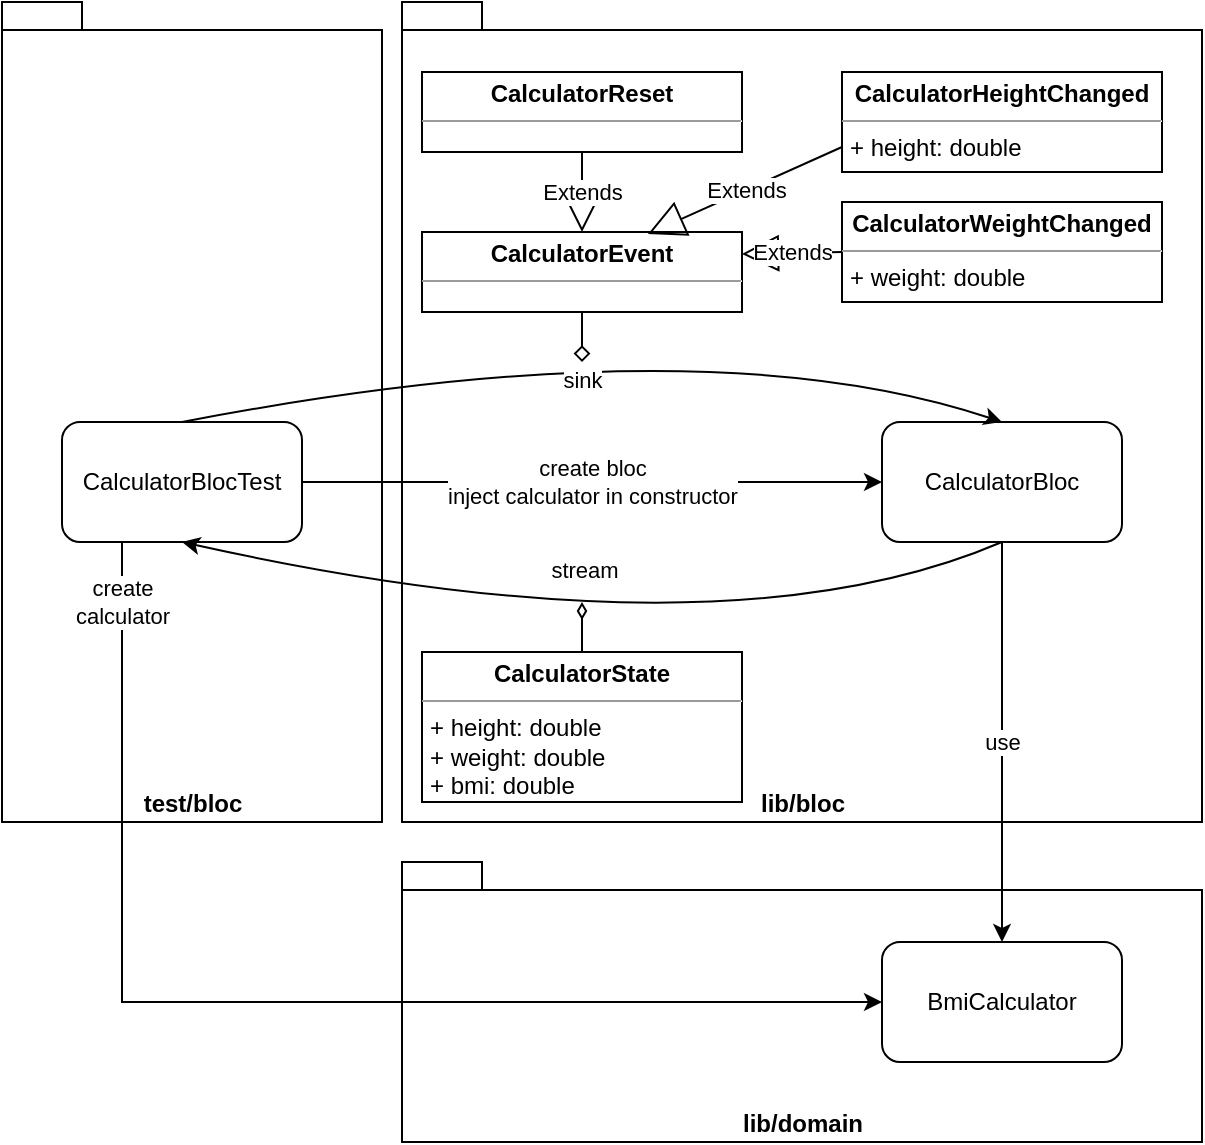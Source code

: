 <mxfile version="13.6.2" type="device"><diagram id="4DY9AL6dR4N06-fON3If" name="Page-1"><mxGraphModel dx="1092" dy="816" grid="1" gridSize="10" guides="1" tooltips="1" connect="1" arrows="1" fold="1" page="1" pageScale="1" pageWidth="827" pageHeight="1169" math="0" shadow="0"><root><mxCell id="0"/><mxCell id="1" parent="0"/><mxCell id="2VV2zqx4z_LPPeIK67AH-1" value="test/bloc" style="shape=folder;fontStyle=1;spacingTop=10;tabWidth=40;tabHeight=14;tabPosition=left;html=1;verticalAlign=bottom;" parent="1" vertex="1"><mxGeometry x="90" y="110" width="190" height="410" as="geometry"/></mxCell><mxCell id="8uSKSbnsuFyCZDpR5Abw-17" value="lib/bloc" style="shape=folder;fontStyle=1;spacingTop=10;tabWidth=40;tabHeight=14;tabPosition=left;html=1;verticalAlign=bottom;" parent="1" vertex="1"><mxGeometry x="290" y="110" width="400" height="410" as="geometry"/></mxCell><mxCell id="8uSKSbnsuFyCZDpR5Abw-12" value="lib/domain" style="shape=folder;fontStyle=1;spacingTop=10;tabWidth=40;tabHeight=14;tabPosition=left;html=1;verticalAlign=bottom;" parent="1" vertex="1"><mxGeometry x="290" y="540" width="400" height="140" as="geometry"/></mxCell><mxCell id="Jw9qtVLrlUUlPpUJhFE7-1" value="create bloc&lt;br&gt;inject calculator in constructor" style="edgeStyle=orthogonalEdgeStyle;rounded=0;orthogonalLoop=1;jettySize=auto;html=1;exitX=1;exitY=0.5;exitDx=0;exitDy=0;" edge="1" parent="1" source="8uSKSbnsuFyCZDpR5Abw-1" target="8uSKSbnsuFyCZDpR5Abw-2"><mxGeometry relative="1" as="geometry"/></mxCell><mxCell id="Jw9qtVLrlUUlPpUJhFE7-2" style="edgeStyle=orthogonalEdgeStyle;rounded=0;orthogonalLoop=1;jettySize=auto;html=1;exitX=0.25;exitY=1;exitDx=0;exitDy=0;entryX=0;entryY=0.5;entryDx=0;entryDy=0;" edge="1" parent="1" source="8uSKSbnsuFyCZDpR5Abw-1" target="8uSKSbnsuFyCZDpR5Abw-7"><mxGeometry relative="1" as="geometry"/></mxCell><mxCell id="Jw9qtVLrlUUlPpUJhFE7-3" value="create&lt;br&gt;calculator" style="edgeLabel;html=1;align=center;verticalAlign=middle;resizable=0;points=[];" vertex="1" connectable="0" parent="Jw9qtVLrlUUlPpUJhFE7-2"><mxGeometry x="0.236" y="-2" relative="1" as="geometry"><mxPoint x="-147" y="-202" as="offset"/></mxGeometry></mxCell><mxCell id="8uSKSbnsuFyCZDpR5Abw-1" value="CalculatorBlocTest" style="rounded=1;whiteSpace=wrap;html=1;" parent="1" vertex="1"><mxGeometry x="120" y="320" width="120" height="60" as="geometry"/></mxCell><mxCell id="8uSKSbnsuFyCZDpR5Abw-2" value="CalculatorBloc" style="rounded=1;whiteSpace=wrap;html=1;" parent="1" vertex="1"><mxGeometry x="530" y="320" width="120" height="60" as="geometry"/></mxCell><mxCell id="8uSKSbnsuFyCZDpR5Abw-3" value="" style="curved=1;endArrow=classic;html=1;exitX=0.5;exitY=0;exitDx=0;exitDy=0;entryX=0.5;entryY=0;entryDx=0;entryDy=0;" parent="1" source="8uSKSbnsuFyCZDpR5Abw-1" target="8uSKSbnsuFyCZDpR5Abw-2" edge="1"><mxGeometry width="50" height="50" relative="1" as="geometry"><mxPoint x="280" y="260" as="sourcePoint"/><mxPoint x="580" y="270" as="targetPoint"/><Array as="points"><mxPoint x="440" y="270"/></Array></mxGeometry></mxCell><mxCell id="8uSKSbnsuFyCZDpR5Abw-14" value="sink" style="edgeLabel;html=1;align=center;verticalAlign=middle;resizable=0;points=[];" parent="8uSKSbnsuFyCZDpR5Abw-3" vertex="1" connectable="0"><mxGeometry x="-0.124" y="-19" relative="1" as="geometry"><mxPoint x="14.74" y="-5" as="offset"/></mxGeometry></mxCell><mxCell id="8uSKSbnsuFyCZDpR5Abw-5" value="" style="curved=1;endArrow=classic;html=1;exitX=0.5;exitY=1;exitDx=0;exitDy=0;entryX=0.5;entryY=1;entryDx=0;entryDy=0;" parent="1" source="8uSKSbnsuFyCZDpR5Abw-2" target="8uSKSbnsuFyCZDpR5Abw-1" edge="1"><mxGeometry width="50" height="50" relative="1" as="geometry"><mxPoint x="430" y="500" as="sourcePoint"/><mxPoint x="480" y="450" as="targetPoint"/><Array as="points"><mxPoint x="450" y="440"/></Array></mxGeometry></mxCell><mxCell id="8uSKSbnsuFyCZDpR5Abw-15" value="stream" style="edgeLabel;html=1;align=center;verticalAlign=middle;resizable=0;points=[];" parent="8uSKSbnsuFyCZDpR5Abw-5" vertex="1" connectable="0"><mxGeometry x="0.066" y="-25" relative="1" as="geometry"><mxPoint x="-0.56" y="-5" as="offset"/></mxGeometry></mxCell><mxCell id="8uSKSbnsuFyCZDpR5Abw-7" value="BmiCalculator" style="rounded=1;whiteSpace=wrap;html=1;" parent="1" vertex="1"><mxGeometry x="530" y="580" width="120" height="60" as="geometry"/></mxCell><mxCell id="8uSKSbnsuFyCZDpR5Abw-9" value="use" style="curved=1;endArrow=classic;html=1;entryX=0.5;entryY=0;entryDx=0;entryDy=0;exitX=0.5;exitY=1;exitDx=0;exitDy=0;" parent="1" source="8uSKSbnsuFyCZDpR5Abw-2" target="8uSKSbnsuFyCZDpR5Abw-7" edge="1"><mxGeometry width="50" height="50" relative="1" as="geometry"><mxPoint x="590" y="350" as="sourcePoint"/><mxPoint x="550" y="530" as="targetPoint"/><Array as="points"/></mxGeometry></mxCell><mxCell id="8uSKSbnsuFyCZDpR5Abw-22" value="" style="endArrow=none;endFill=0;endSize=12;html=1;entryX=0.5;entryY=1;entryDx=0;entryDy=0;startArrow=diamond;startFill=0;" parent="1" target="gnmmJT1fDznUkBIff4xX-1" edge="1"><mxGeometry width="160" relative="1" as="geometry"><mxPoint x="380" y="290" as="sourcePoint"/><mxPoint x="370" y="265" as="targetPoint"/></mxGeometry></mxCell><mxCell id="8uSKSbnsuFyCZDpR5Abw-23" value="" style="endArrow=none;endFill=0;endSize=12;html=1;entryX=0.5;entryY=0;entryDx=0;entryDy=0;startArrow=diamondThin;startFill=0;" parent="1" target="gnmmJT1fDznUkBIff4xX-8" edge="1"><mxGeometry width="160" relative="1" as="geometry"><mxPoint x="380" y="410" as="sourcePoint"/><mxPoint x="370" y="435" as="targetPoint"/></mxGeometry></mxCell><mxCell id="gnmmJT1fDznUkBIff4xX-1" value="&lt;p style=&quot;margin: 0px ; margin-top: 4px ; text-align: center&quot;&gt;&lt;b&gt;CalculatorEvent&lt;/b&gt;&lt;/p&gt;&lt;hr size=&quot;1&quot;&gt;&lt;p style=&quot;margin: 0px ; margin-left: 4px&quot;&gt;&lt;br&gt;&lt;/p&gt;" style="verticalAlign=top;align=left;overflow=fill;fontSize=12;fontFamily=Helvetica;html=1;" parent="1" vertex="1"><mxGeometry x="300" y="225" width="160" height="40" as="geometry"/></mxCell><mxCell id="gnmmJT1fDznUkBIff4xX-2" value="&lt;p style=&quot;margin: 0px ; margin-top: 4px ; text-align: center&quot;&gt;&lt;b&gt;CalculatorReset&lt;/b&gt;&lt;/p&gt;&lt;hr size=&quot;1&quot;&gt;&lt;p style=&quot;margin: 0px ; margin-left: 4px&quot;&gt;&lt;br&gt;&lt;/p&gt;" style="verticalAlign=top;align=left;overflow=fill;fontSize=12;fontFamily=Helvetica;html=1;" parent="1" vertex="1"><mxGeometry x="300" y="145" width="160" height="40" as="geometry"/></mxCell><mxCell id="gnmmJT1fDznUkBIff4xX-3" value="Extends" style="endArrow=block;endSize=16;endFill=0;html=1;" parent="1" source="gnmmJT1fDznUkBIff4xX-2" target="gnmmJT1fDznUkBIff4xX-1" edge="1"><mxGeometry width="160" relative="1" as="geometry"><mxPoint x="270" y="375" as="sourcePoint"/><mxPoint x="430" y="375" as="targetPoint"/></mxGeometry></mxCell><mxCell id="gnmmJT1fDznUkBIff4xX-4" value="&lt;p style=&quot;margin: 0px ; margin-top: 4px ; text-align: center&quot;&gt;&lt;b&gt;CalculatorHeightChanged&lt;/b&gt;&lt;/p&gt;&lt;hr size=&quot;1&quot;&gt;&lt;p style=&quot;margin: 0px ; margin-left: 4px&quot;&gt;+ height: double&lt;/p&gt;" style="verticalAlign=top;align=left;overflow=fill;fontSize=12;fontFamily=Helvetica;html=1;" parent="1" vertex="1"><mxGeometry x="510" y="145" width="160" height="50" as="geometry"/></mxCell><mxCell id="gnmmJT1fDznUkBIff4xX-5" value="&lt;p style=&quot;margin: 0px ; margin-top: 4px ; text-align: center&quot;&gt;&lt;b&gt;CalculatorWeightChanged&lt;/b&gt;&lt;/p&gt;&lt;hr size=&quot;1&quot;&gt;&lt;p style=&quot;margin: 0px ; margin-left: 4px&quot;&gt;+ weight: double&lt;/p&gt;" style="verticalAlign=top;align=left;overflow=fill;fontSize=12;fontFamily=Helvetica;html=1;" parent="1" vertex="1"><mxGeometry x="510" y="210" width="160" height="50" as="geometry"/></mxCell><mxCell id="gnmmJT1fDznUkBIff4xX-6" value="Extends" style="endArrow=block;endSize=16;endFill=0;html=1;exitX=0;exitY=0.75;exitDx=0;exitDy=0;entryX=0.706;entryY=0.025;entryDx=0;entryDy=0;entryPerimeter=0;" parent="1" source="gnmmJT1fDznUkBIff4xX-4" target="gnmmJT1fDznUkBIff4xX-1" edge="1"><mxGeometry width="160" relative="1" as="geometry"><mxPoint x="390" y="195" as="sourcePoint"/><mxPoint x="420" y="220" as="targetPoint"/></mxGeometry></mxCell><mxCell id="gnmmJT1fDznUkBIff4xX-7" value="Extends" style="endArrow=block;endSize=16;endFill=0;html=1;exitX=0;exitY=0.5;exitDx=0;exitDy=0;" parent="1" source="gnmmJT1fDznUkBIff4xX-5" edge="1"><mxGeometry width="160" relative="1" as="geometry"><mxPoint x="500" y="192.5" as="sourcePoint"/><mxPoint x="460" y="236" as="targetPoint"/></mxGeometry></mxCell><mxCell id="gnmmJT1fDznUkBIff4xX-8" value="&lt;p style=&quot;margin: 0px ; margin-top: 4px ; text-align: center&quot;&gt;&lt;b&gt;CalculatorState&lt;/b&gt;&lt;/p&gt;&lt;hr size=&quot;1&quot;&gt;&lt;p style=&quot;margin: 0px ; margin-left: 4px&quot;&gt;+ height: double&lt;/p&gt;&lt;p style=&quot;margin: 0px ; margin-left: 4px&quot;&gt;+ weight: double&lt;/p&gt;&lt;p style=&quot;margin: 0px ; margin-left: 4px&quot;&gt;+ bmi: double&lt;/p&gt;" style="verticalAlign=top;align=left;overflow=fill;fontSize=12;fontFamily=Helvetica;html=1;" parent="1" vertex="1"><mxGeometry x="300" y="435" width="160" height="75" as="geometry"/></mxCell></root></mxGraphModel></diagram></mxfile>